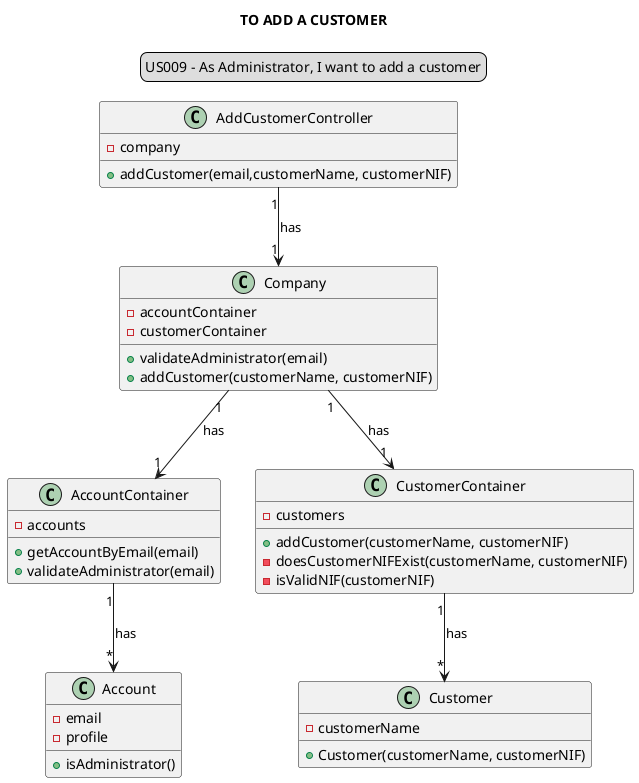 @startuml
skinparam sequenceMessageAlign center
title TO ADD A CUSTOMER
legend top
US009 - As Administrator, I want to add a customer
end legend
class "AddCustomerController" {
-company
+addCustomer(email,customerName, customerNIF)
}
class "Company"{
-accountContainer
-customerContainer
+validateAdministrator(email)
+addCustomer(customerName, customerNIF)
}
class "AccountContainer"{
-accounts
+getAccountByEmail(email)
+validateAdministrator(email)
}
class "Account"{
-email
- profile
+isAdministrator()
}
class "CustomerContainer"{
-customers
+addCustomer(customerName, customerNIF)
-doesCustomerNIFExist(customerName, customerNIF)
- isValidNIF(customerNIF)
}
class "Customer"{
-customerName
+Customer(customerName, customerNIF)
}
"AddCustomerController" "1"-->"1" "Company" : has
"Company" "1"-->"1" "CustomerContainer": has
"Company" "1"-->"1" "AccountContainer": has
"CustomerContainer" "1"-->"*" "Customer": has
"AccountContainer" "1" --> "*" "Account": has
@enduml